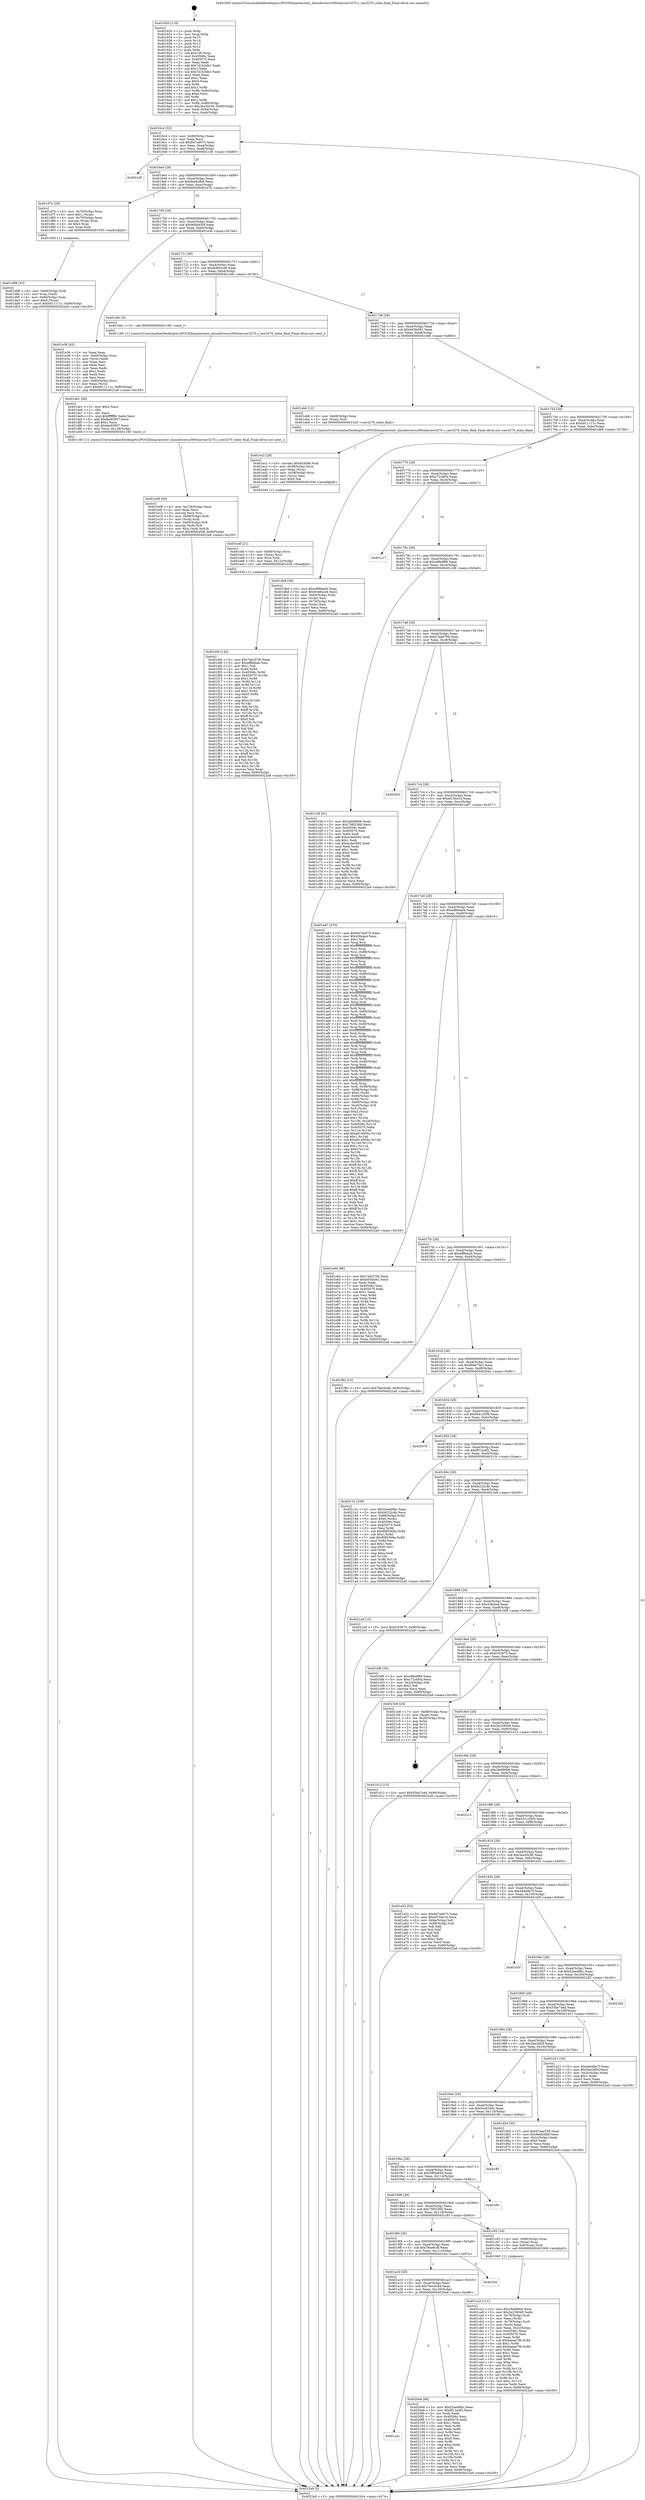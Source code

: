 digraph "0x401650" {
  label = "0x401650 (/mnt/c/Users/mathe/Desktop/tcc/POCII/binaries/extr_linuxdriverss390charraw3270.c_raw3270_state_final_Final-ollvm.out::main(0))"
  labelloc = "t"
  node[shape=record]

  Entry [label="",width=0.3,height=0.3,shape=circle,fillcolor=black,style=filled]
  "0x4016c4" [label="{
     0x4016c4 [32]\l
     | [instrs]\l
     &nbsp;&nbsp;0x4016c4 \<+6\>: mov -0x90(%rbp),%eax\l
     &nbsp;&nbsp;0x4016ca \<+2\>: mov %eax,%ecx\l
     &nbsp;&nbsp;0x4016cc \<+6\>: sub $0x847ed075,%ecx\l
     &nbsp;&nbsp;0x4016d2 \<+6\>: mov %eax,-0xa4(%rbp)\l
     &nbsp;&nbsp;0x4016d8 \<+6\>: mov %ecx,-0xa8(%rbp)\l
     &nbsp;&nbsp;0x4016de \<+6\>: je 00000000004021d0 \<main+0xb80\>\l
  }"]
  "0x4021d0" [label="{
     0x4021d0\l
  }", style=dashed]
  "0x4016e4" [label="{
     0x4016e4 [28]\l
     | [instrs]\l
     &nbsp;&nbsp;0x4016e4 \<+5\>: jmp 00000000004016e9 \<main+0x99\>\l
     &nbsp;&nbsp;0x4016e9 \<+6\>: mov -0xa4(%rbp),%eax\l
     &nbsp;&nbsp;0x4016ef \<+5\>: sub $0x8ebb2fb6,%eax\l
     &nbsp;&nbsp;0x4016f4 \<+6\>: mov %eax,-0xac(%rbp)\l
     &nbsp;&nbsp;0x4016fa \<+6\>: je 0000000000401d7b \<main+0x72b\>\l
  }"]
  Exit [label="",width=0.3,height=0.3,shape=circle,fillcolor=black,style=filled,peripheries=2]
  "0x401d7b" [label="{
     0x401d7b [29]\l
     | [instrs]\l
     &nbsp;&nbsp;0x401d7b \<+4\>: mov -0x70(%rbp),%rax\l
     &nbsp;&nbsp;0x401d7f \<+6\>: movl $0x1,(%rax)\l
     &nbsp;&nbsp;0x401d85 \<+4\>: mov -0x70(%rbp),%rax\l
     &nbsp;&nbsp;0x401d89 \<+3\>: movslq (%rax),%rax\l
     &nbsp;&nbsp;0x401d8c \<+4\>: shl $0x3,%rax\l
     &nbsp;&nbsp;0x401d90 \<+3\>: mov %rax,%rdi\l
     &nbsp;&nbsp;0x401d93 \<+5\>: call 0000000000401050 \<malloc@plt\>\l
     | [calls]\l
     &nbsp;&nbsp;0x401050 \{1\} (unknown)\l
  }"]
  "0x401700" [label="{
     0x401700 [28]\l
     | [instrs]\l
     &nbsp;&nbsp;0x401700 \<+5\>: jmp 0000000000401705 \<main+0xb5\>\l
     &nbsp;&nbsp;0x401705 \<+6\>: mov -0xa4(%rbp),%eax\l
     &nbsp;&nbsp;0x40170b \<+5\>: sub $0x90bb450f,%eax\l
     &nbsp;&nbsp;0x401710 \<+6\>: mov %eax,-0xb0(%rbp)\l
     &nbsp;&nbsp;0x401716 \<+6\>: je 0000000000401e36 \<main+0x7e6\>\l
  }"]
  "0x401a2c" [label="{
     0x401a2c\l
  }", style=dashed]
  "0x401e36" [label="{
     0x401e36 [42]\l
     | [instrs]\l
     &nbsp;&nbsp;0x401e36 \<+2\>: xor %eax,%eax\l
     &nbsp;&nbsp;0x401e38 \<+4\>: mov -0x60(%rbp),%rcx\l
     &nbsp;&nbsp;0x401e3c \<+2\>: mov (%rcx),%edx\l
     &nbsp;&nbsp;0x401e3e \<+2\>: mov %eax,%esi\l
     &nbsp;&nbsp;0x401e40 \<+2\>: sub %edx,%esi\l
     &nbsp;&nbsp;0x401e42 \<+2\>: mov %eax,%edx\l
     &nbsp;&nbsp;0x401e44 \<+3\>: sub $0x1,%edx\l
     &nbsp;&nbsp;0x401e47 \<+2\>: add %edx,%esi\l
     &nbsp;&nbsp;0x401e49 \<+2\>: sub %esi,%eax\l
     &nbsp;&nbsp;0x401e4b \<+4\>: mov -0x60(%rbp),%rcx\l
     &nbsp;&nbsp;0x401e4f \<+2\>: mov %eax,(%rcx)\l
     &nbsp;&nbsp;0x401e51 \<+10\>: movl $0xb911111c,-0x90(%rbp)\l
     &nbsp;&nbsp;0x401e5b \<+5\>: jmp 00000000004022a9 \<main+0xc59\>\l
  }"]
  "0x40171c" [label="{
     0x40171c [28]\l
     | [instrs]\l
     &nbsp;&nbsp;0x40171c \<+5\>: jmp 0000000000401721 \<main+0xd1\>\l
     &nbsp;&nbsp;0x401721 \<+6\>: mov -0xa4(%rbp),%eax\l
     &nbsp;&nbsp;0x401727 \<+5\>: sub $0x9c882ce6,%eax\l
     &nbsp;&nbsp;0x40172c \<+6\>: mov %eax,-0xb4(%rbp)\l
     &nbsp;&nbsp;0x401732 \<+6\>: je 0000000000401ddc \<main+0x78c\>\l
  }"]
  "0x4020e6" [label="{
     0x4020e6 [86]\l
     | [instrs]\l
     &nbsp;&nbsp;0x4020e6 \<+5\>: mov $0x52eed9bc,%eax\l
     &nbsp;&nbsp;0x4020eb \<+5\>: mov $0xf612a4f2,%ecx\l
     &nbsp;&nbsp;0x4020f0 \<+2\>: xor %edx,%edx\l
     &nbsp;&nbsp;0x4020f2 \<+7\>: mov 0x40506c,%esi\l
     &nbsp;&nbsp;0x4020f9 \<+7\>: mov 0x405070,%edi\l
     &nbsp;&nbsp;0x402100 \<+3\>: sub $0x1,%edx\l
     &nbsp;&nbsp;0x402103 \<+3\>: mov %esi,%r8d\l
     &nbsp;&nbsp;0x402106 \<+3\>: add %edx,%r8d\l
     &nbsp;&nbsp;0x402109 \<+4\>: imul %r8d,%esi\l
     &nbsp;&nbsp;0x40210d \<+3\>: and $0x1,%esi\l
     &nbsp;&nbsp;0x402110 \<+3\>: cmp $0x0,%esi\l
     &nbsp;&nbsp;0x402113 \<+4\>: sete %r9b\l
     &nbsp;&nbsp;0x402117 \<+3\>: cmp $0xa,%edi\l
     &nbsp;&nbsp;0x40211a \<+4\>: setl %r10b\l
     &nbsp;&nbsp;0x40211e \<+3\>: mov %r9b,%r11b\l
     &nbsp;&nbsp;0x402121 \<+3\>: and %r10b,%r11b\l
     &nbsp;&nbsp;0x402124 \<+3\>: xor %r10b,%r9b\l
     &nbsp;&nbsp;0x402127 \<+3\>: or %r9b,%r11b\l
     &nbsp;&nbsp;0x40212a \<+4\>: test $0x1,%r11b\l
     &nbsp;&nbsp;0x40212e \<+3\>: cmovne %ecx,%eax\l
     &nbsp;&nbsp;0x402131 \<+6\>: mov %eax,-0x90(%rbp)\l
     &nbsp;&nbsp;0x402137 \<+5\>: jmp 00000000004022a9 \<main+0xc59\>\l
  }"]
  "0x401ddc" [label="{
     0x401ddc [5]\l
     | [instrs]\l
     &nbsp;&nbsp;0x401ddc \<+5\>: call 0000000000401160 \<next_i\>\l
     | [calls]\l
     &nbsp;&nbsp;0x401160 \{1\} (/mnt/c/Users/mathe/Desktop/tcc/POCII/binaries/extr_linuxdriverss390charraw3270.c_raw3270_state_final_Final-ollvm.out::next_i)\l
  }"]
  "0x401738" [label="{
     0x401738 [28]\l
     | [instrs]\l
     &nbsp;&nbsp;0x401738 \<+5\>: jmp 000000000040173d \<main+0xed\>\l
     &nbsp;&nbsp;0x40173d \<+6\>: mov -0xa4(%rbp),%eax\l
     &nbsp;&nbsp;0x401743 \<+5\>: sub $0xb036cf41,%eax\l
     &nbsp;&nbsp;0x401748 \<+6\>: mov %eax,-0xb8(%rbp)\l
     &nbsp;&nbsp;0x40174e \<+6\>: je 0000000000401eb6 \<main+0x866\>\l
  }"]
  "0x401a10" [label="{
     0x401a10 [28]\l
     | [instrs]\l
     &nbsp;&nbsp;0x401a10 \<+5\>: jmp 0000000000401a15 \<main+0x3c5\>\l
     &nbsp;&nbsp;0x401a15 \<+6\>: mov -0xa4(%rbp),%eax\l
     &nbsp;&nbsp;0x401a1b \<+5\>: sub $0x7bec0c84,%eax\l
     &nbsp;&nbsp;0x401a20 \<+6\>: mov %eax,-0x120(%rbp)\l
     &nbsp;&nbsp;0x401a26 \<+6\>: je 00000000004020e6 \<main+0xa96\>\l
  }"]
  "0x401eb6" [label="{
     0x401eb6 [12]\l
     | [instrs]\l
     &nbsp;&nbsp;0x401eb6 \<+4\>: mov -0x68(%rbp),%rax\l
     &nbsp;&nbsp;0x401eba \<+3\>: mov (%rax),%rdi\l
     &nbsp;&nbsp;0x401ebd \<+5\>: call 0000000000401420 \<raw3270_state_final\>\l
     | [calls]\l
     &nbsp;&nbsp;0x401420 \{1\} (/mnt/c/Users/mathe/Desktop/tcc/POCII/binaries/extr_linuxdriverss390charraw3270.c_raw3270_state_final_Final-ollvm.out::raw3270_state_final)\l
  }"]
  "0x401754" [label="{
     0x401754 [28]\l
     | [instrs]\l
     &nbsp;&nbsp;0x401754 \<+5\>: jmp 0000000000401759 \<main+0x109\>\l
     &nbsp;&nbsp;0x401759 \<+6\>: mov -0xa4(%rbp),%eax\l
     &nbsp;&nbsp;0x40175f \<+5\>: sub $0xb911111c,%eax\l
     &nbsp;&nbsp;0x401764 \<+6\>: mov %eax,-0xbc(%rbp)\l
     &nbsp;&nbsp;0x40176a \<+6\>: je 0000000000401db8 \<main+0x768\>\l
  }"]
  "0x401fce" [label="{
     0x401fce\l
  }", style=dashed]
  "0x401db8" [label="{
     0x401db8 [36]\l
     | [instrs]\l
     &nbsp;&nbsp;0x401db8 \<+5\>: mov $0xef98dad4,%eax\l
     &nbsp;&nbsp;0x401dbd \<+5\>: mov $0x9c882ce6,%ecx\l
     &nbsp;&nbsp;0x401dc2 \<+4\>: mov -0x60(%rbp),%rdx\l
     &nbsp;&nbsp;0x401dc6 \<+2\>: mov (%rdx),%esi\l
     &nbsp;&nbsp;0x401dc8 \<+4\>: mov -0x70(%rbp),%rdx\l
     &nbsp;&nbsp;0x401dcc \<+2\>: cmp (%rdx),%esi\l
     &nbsp;&nbsp;0x401dce \<+3\>: cmovl %ecx,%eax\l
     &nbsp;&nbsp;0x401dd1 \<+6\>: mov %eax,-0x90(%rbp)\l
     &nbsp;&nbsp;0x401dd7 \<+5\>: jmp 00000000004022a9 \<main+0xc59\>\l
  }"]
  "0x401770" [label="{
     0x401770 [28]\l
     | [instrs]\l
     &nbsp;&nbsp;0x401770 \<+5\>: jmp 0000000000401775 \<main+0x125\>\l
     &nbsp;&nbsp;0x401775 \<+6\>: mov -0xa4(%rbp),%eax\l
     &nbsp;&nbsp;0x40177b \<+5\>: sub $0xc72cbf5a,%eax\l
     &nbsp;&nbsp;0x401780 \<+6\>: mov %eax,-0xc0(%rbp)\l
     &nbsp;&nbsp;0x401786 \<+6\>: je 0000000000401c17 \<main+0x5c7\>\l
  }"]
  "0x401ef4" [label="{
     0x401ef4 [142]\l
     | [instrs]\l
     &nbsp;&nbsp;0x401ef4 \<+5\>: mov $0x7d4c57f0,%eax\l
     &nbsp;&nbsp;0x401ef9 \<+5\>: mov $0xeff8ebab,%esi\l
     &nbsp;&nbsp;0x401efe \<+2\>: mov $0x1,%dl\l
     &nbsp;&nbsp;0x401f00 \<+3\>: xor %r8d,%r8d\l
     &nbsp;&nbsp;0x401f03 \<+8\>: mov 0x40506c,%r9d\l
     &nbsp;&nbsp;0x401f0b \<+8\>: mov 0x405070,%r10d\l
     &nbsp;&nbsp;0x401f13 \<+4\>: sub $0x1,%r8d\l
     &nbsp;&nbsp;0x401f17 \<+3\>: mov %r9d,%r11d\l
     &nbsp;&nbsp;0x401f1a \<+3\>: add %r8d,%r11d\l
     &nbsp;&nbsp;0x401f1d \<+4\>: imul %r11d,%r9d\l
     &nbsp;&nbsp;0x401f21 \<+4\>: and $0x1,%r9d\l
     &nbsp;&nbsp;0x401f25 \<+4\>: cmp $0x0,%r9d\l
     &nbsp;&nbsp;0x401f29 \<+3\>: sete %bl\l
     &nbsp;&nbsp;0x401f2c \<+4\>: cmp $0xa,%r10d\l
     &nbsp;&nbsp;0x401f30 \<+4\>: setl %r14b\l
     &nbsp;&nbsp;0x401f34 \<+3\>: mov %bl,%r15b\l
     &nbsp;&nbsp;0x401f37 \<+4\>: xor $0xff,%r15b\l
     &nbsp;&nbsp;0x401f3b \<+3\>: mov %r14b,%r12b\l
     &nbsp;&nbsp;0x401f3e \<+4\>: xor $0xff,%r12b\l
     &nbsp;&nbsp;0x401f42 \<+3\>: xor $0x0,%dl\l
     &nbsp;&nbsp;0x401f45 \<+3\>: mov %r15b,%r13b\l
     &nbsp;&nbsp;0x401f48 \<+4\>: and $0x0,%r13b\l
     &nbsp;&nbsp;0x401f4c \<+2\>: and %dl,%bl\l
     &nbsp;&nbsp;0x401f4e \<+3\>: mov %r12b,%cl\l
     &nbsp;&nbsp;0x401f51 \<+3\>: and $0x0,%cl\l
     &nbsp;&nbsp;0x401f54 \<+3\>: and %dl,%r14b\l
     &nbsp;&nbsp;0x401f57 \<+3\>: or %bl,%r13b\l
     &nbsp;&nbsp;0x401f5a \<+3\>: or %r14b,%cl\l
     &nbsp;&nbsp;0x401f5d \<+3\>: xor %cl,%r13b\l
     &nbsp;&nbsp;0x401f60 \<+3\>: or %r12b,%r15b\l
     &nbsp;&nbsp;0x401f63 \<+4\>: xor $0xff,%r15b\l
     &nbsp;&nbsp;0x401f67 \<+3\>: or $0x0,%dl\l
     &nbsp;&nbsp;0x401f6a \<+3\>: and %dl,%r15b\l
     &nbsp;&nbsp;0x401f6d \<+3\>: or %r15b,%r13b\l
     &nbsp;&nbsp;0x401f70 \<+4\>: test $0x1,%r13b\l
     &nbsp;&nbsp;0x401f74 \<+3\>: cmovne %esi,%eax\l
     &nbsp;&nbsp;0x401f77 \<+6\>: mov %eax,-0x90(%rbp)\l
     &nbsp;&nbsp;0x401f7d \<+5\>: jmp 00000000004022a9 \<main+0xc59\>\l
  }"]
  "0x401c17" [label="{
     0x401c17\l
  }", style=dashed]
  "0x40178c" [label="{
     0x40178c [28]\l
     | [instrs]\l
     &nbsp;&nbsp;0x40178c \<+5\>: jmp 0000000000401791 \<main+0x141\>\l
     &nbsp;&nbsp;0x401791 \<+6\>: mov -0xa4(%rbp),%eax\l
     &nbsp;&nbsp;0x401797 \<+5\>: sub $0xc8fedf89,%eax\l
     &nbsp;&nbsp;0x40179c \<+6\>: mov %eax,-0xc4(%rbp)\l
     &nbsp;&nbsp;0x4017a2 \<+6\>: je 0000000000401c38 \<main+0x5e8\>\l
  }"]
  "0x401edf" [label="{
     0x401edf [21]\l
     | [instrs]\l
     &nbsp;&nbsp;0x401edf \<+4\>: mov -0x68(%rbp),%rcx\l
     &nbsp;&nbsp;0x401ee3 \<+3\>: mov (%rcx),%rcx\l
     &nbsp;&nbsp;0x401ee6 \<+3\>: mov %rcx,%rdi\l
     &nbsp;&nbsp;0x401ee9 \<+6\>: mov %eax,-0x12c(%rbp)\l
     &nbsp;&nbsp;0x401eef \<+5\>: call 0000000000401030 \<free@plt\>\l
     | [calls]\l
     &nbsp;&nbsp;0x401030 \{1\} (unknown)\l
  }"]
  "0x401c38" [label="{
     0x401c38 [91]\l
     | [instrs]\l
     &nbsp;&nbsp;0x401c38 \<+5\>: mov $0x2fed96b6,%eax\l
     &nbsp;&nbsp;0x401c3d \<+5\>: mov $0x75f02360,%ecx\l
     &nbsp;&nbsp;0x401c42 \<+7\>: mov 0x40506c,%edx\l
     &nbsp;&nbsp;0x401c49 \<+7\>: mov 0x405070,%esi\l
     &nbsp;&nbsp;0x401c50 \<+2\>: mov %edx,%edi\l
     &nbsp;&nbsp;0x401c52 \<+6\>: add $0xec4e0492,%edi\l
     &nbsp;&nbsp;0x401c58 \<+3\>: sub $0x1,%edi\l
     &nbsp;&nbsp;0x401c5b \<+6\>: sub $0xec4e0492,%edi\l
     &nbsp;&nbsp;0x401c61 \<+3\>: imul %edi,%edx\l
     &nbsp;&nbsp;0x401c64 \<+3\>: and $0x1,%edx\l
     &nbsp;&nbsp;0x401c67 \<+3\>: cmp $0x0,%edx\l
     &nbsp;&nbsp;0x401c6a \<+4\>: sete %r8b\l
     &nbsp;&nbsp;0x401c6e \<+3\>: cmp $0xa,%esi\l
     &nbsp;&nbsp;0x401c71 \<+4\>: setl %r9b\l
     &nbsp;&nbsp;0x401c75 \<+3\>: mov %r8b,%r10b\l
     &nbsp;&nbsp;0x401c78 \<+3\>: and %r9b,%r10b\l
     &nbsp;&nbsp;0x401c7b \<+3\>: xor %r9b,%r8b\l
     &nbsp;&nbsp;0x401c7e \<+3\>: or %r8b,%r10b\l
     &nbsp;&nbsp;0x401c81 \<+4\>: test $0x1,%r10b\l
     &nbsp;&nbsp;0x401c85 \<+3\>: cmovne %ecx,%eax\l
     &nbsp;&nbsp;0x401c88 \<+6\>: mov %eax,-0x90(%rbp)\l
     &nbsp;&nbsp;0x401c8e \<+5\>: jmp 00000000004022a9 \<main+0xc59\>\l
  }"]
  "0x4017a8" [label="{
     0x4017a8 [28]\l
     | [instrs]\l
     &nbsp;&nbsp;0x4017a8 \<+5\>: jmp 00000000004017ad \<main+0x15d\>\l
     &nbsp;&nbsp;0x4017ad \<+6\>: mov -0xa4(%rbp),%eax\l
     &nbsp;&nbsp;0x4017b3 \<+5\>: sub $0xd7aad794,%eax\l
     &nbsp;&nbsp;0x4017b8 \<+6\>: mov %eax,-0xc8(%rbp)\l
     &nbsp;&nbsp;0x4017be \<+6\>: je 00000000004020c3 \<main+0xa73\>\l
  }"]
  "0x401ec2" [label="{
     0x401ec2 [29]\l
     | [instrs]\l
     &nbsp;&nbsp;0x401ec2 \<+10\>: movabs $0x4030d6,%rdi\l
     &nbsp;&nbsp;0x401ecc \<+4\>: mov -0x58(%rbp),%rcx\l
     &nbsp;&nbsp;0x401ed0 \<+2\>: mov %eax,(%rcx)\l
     &nbsp;&nbsp;0x401ed2 \<+4\>: mov -0x58(%rbp),%rcx\l
     &nbsp;&nbsp;0x401ed6 \<+2\>: mov (%rcx),%esi\l
     &nbsp;&nbsp;0x401ed8 \<+2\>: mov $0x0,%al\l
     &nbsp;&nbsp;0x401eda \<+5\>: call 0000000000401040 \<printf@plt\>\l
     | [calls]\l
     &nbsp;&nbsp;0x401040 \{1\} (unknown)\l
  }"]
  "0x4020c3" [label="{
     0x4020c3\l
  }", style=dashed]
  "0x4017c4" [label="{
     0x4017c4 [28]\l
     | [instrs]\l
     &nbsp;&nbsp;0x4017c4 \<+5\>: jmp 00000000004017c9 \<main+0x179\>\l
     &nbsp;&nbsp;0x4017c9 \<+6\>: mov -0xa4(%rbp),%eax\l
     &nbsp;&nbsp;0x4017cf \<+5\>: sub $0xef15be1d,%eax\l
     &nbsp;&nbsp;0x4017d4 \<+6\>: mov %eax,-0xcc(%rbp)\l
     &nbsp;&nbsp;0x4017da \<+6\>: je 0000000000401a87 \<main+0x437\>\l
  }"]
  "0x401e09" [label="{
     0x401e09 [45]\l
     | [instrs]\l
     &nbsp;&nbsp;0x401e09 \<+6\>: mov -0x128(%rbp),%ecx\l
     &nbsp;&nbsp;0x401e0f \<+3\>: imul %eax,%ecx\l
     &nbsp;&nbsp;0x401e12 \<+3\>: movslq %ecx,%rsi\l
     &nbsp;&nbsp;0x401e15 \<+4\>: mov -0x68(%rbp),%rdi\l
     &nbsp;&nbsp;0x401e19 \<+3\>: mov (%rdi),%rdi\l
     &nbsp;&nbsp;0x401e1c \<+4\>: mov -0x60(%rbp),%r8\l
     &nbsp;&nbsp;0x401e20 \<+3\>: movslq (%r8),%r8\l
     &nbsp;&nbsp;0x401e23 \<+4\>: mov %rsi,(%rdi,%r8,8)\l
     &nbsp;&nbsp;0x401e27 \<+10\>: movl $0x90bb450f,-0x90(%rbp)\l
     &nbsp;&nbsp;0x401e31 \<+5\>: jmp 00000000004022a9 \<main+0xc59\>\l
  }"]
  "0x401a87" [label="{
     0x401a87 [370]\l
     | [instrs]\l
     &nbsp;&nbsp;0x401a87 \<+5\>: mov $0x847ed075,%eax\l
     &nbsp;&nbsp;0x401a8c \<+5\>: mov $0x43fa4a4,%ecx\l
     &nbsp;&nbsp;0x401a91 \<+2\>: mov $0x1,%dl\l
     &nbsp;&nbsp;0x401a93 \<+3\>: mov %rsp,%rsi\l
     &nbsp;&nbsp;0x401a96 \<+4\>: add $0xfffffffffffffff0,%rsi\l
     &nbsp;&nbsp;0x401a9a \<+3\>: mov %rsi,%rsp\l
     &nbsp;&nbsp;0x401a9d \<+7\>: mov %rsi,-0x88(%rbp)\l
     &nbsp;&nbsp;0x401aa4 \<+3\>: mov %rsp,%rsi\l
     &nbsp;&nbsp;0x401aa7 \<+4\>: add $0xfffffffffffffff0,%rsi\l
     &nbsp;&nbsp;0x401aab \<+3\>: mov %rsi,%rsp\l
     &nbsp;&nbsp;0x401aae \<+3\>: mov %rsp,%rdi\l
     &nbsp;&nbsp;0x401ab1 \<+4\>: add $0xfffffffffffffff0,%rdi\l
     &nbsp;&nbsp;0x401ab5 \<+3\>: mov %rdi,%rsp\l
     &nbsp;&nbsp;0x401ab8 \<+4\>: mov %rdi,-0x80(%rbp)\l
     &nbsp;&nbsp;0x401abc \<+3\>: mov %rsp,%rdi\l
     &nbsp;&nbsp;0x401abf \<+4\>: add $0xfffffffffffffff0,%rdi\l
     &nbsp;&nbsp;0x401ac3 \<+3\>: mov %rdi,%rsp\l
     &nbsp;&nbsp;0x401ac6 \<+4\>: mov %rdi,-0x78(%rbp)\l
     &nbsp;&nbsp;0x401aca \<+3\>: mov %rsp,%rdi\l
     &nbsp;&nbsp;0x401acd \<+4\>: add $0xfffffffffffffff0,%rdi\l
     &nbsp;&nbsp;0x401ad1 \<+3\>: mov %rdi,%rsp\l
     &nbsp;&nbsp;0x401ad4 \<+4\>: mov %rdi,-0x70(%rbp)\l
     &nbsp;&nbsp;0x401ad8 \<+3\>: mov %rsp,%rdi\l
     &nbsp;&nbsp;0x401adb \<+4\>: add $0xfffffffffffffff0,%rdi\l
     &nbsp;&nbsp;0x401adf \<+3\>: mov %rdi,%rsp\l
     &nbsp;&nbsp;0x401ae2 \<+4\>: mov %rdi,-0x68(%rbp)\l
     &nbsp;&nbsp;0x401ae6 \<+3\>: mov %rsp,%rdi\l
     &nbsp;&nbsp;0x401ae9 \<+4\>: add $0xfffffffffffffff0,%rdi\l
     &nbsp;&nbsp;0x401aed \<+3\>: mov %rdi,%rsp\l
     &nbsp;&nbsp;0x401af0 \<+4\>: mov %rdi,-0x60(%rbp)\l
     &nbsp;&nbsp;0x401af4 \<+3\>: mov %rsp,%rdi\l
     &nbsp;&nbsp;0x401af7 \<+4\>: add $0xfffffffffffffff0,%rdi\l
     &nbsp;&nbsp;0x401afb \<+3\>: mov %rdi,%rsp\l
     &nbsp;&nbsp;0x401afe \<+4\>: mov %rdi,-0x58(%rbp)\l
     &nbsp;&nbsp;0x401b02 \<+3\>: mov %rsp,%rdi\l
     &nbsp;&nbsp;0x401b05 \<+4\>: add $0xfffffffffffffff0,%rdi\l
     &nbsp;&nbsp;0x401b09 \<+3\>: mov %rdi,%rsp\l
     &nbsp;&nbsp;0x401b0c \<+4\>: mov %rdi,-0x50(%rbp)\l
     &nbsp;&nbsp;0x401b10 \<+3\>: mov %rsp,%rdi\l
     &nbsp;&nbsp;0x401b13 \<+4\>: add $0xfffffffffffffff0,%rdi\l
     &nbsp;&nbsp;0x401b17 \<+3\>: mov %rdi,%rsp\l
     &nbsp;&nbsp;0x401b1a \<+4\>: mov %rdi,-0x48(%rbp)\l
     &nbsp;&nbsp;0x401b1e \<+3\>: mov %rsp,%rdi\l
     &nbsp;&nbsp;0x401b21 \<+4\>: add $0xfffffffffffffff0,%rdi\l
     &nbsp;&nbsp;0x401b25 \<+3\>: mov %rdi,%rsp\l
     &nbsp;&nbsp;0x401b28 \<+4\>: mov %rdi,-0x40(%rbp)\l
     &nbsp;&nbsp;0x401b2c \<+3\>: mov %rsp,%rdi\l
     &nbsp;&nbsp;0x401b2f \<+4\>: add $0xfffffffffffffff0,%rdi\l
     &nbsp;&nbsp;0x401b33 \<+3\>: mov %rdi,%rsp\l
     &nbsp;&nbsp;0x401b36 \<+4\>: mov %rdi,-0x38(%rbp)\l
     &nbsp;&nbsp;0x401b3a \<+7\>: mov -0x88(%rbp),%rdi\l
     &nbsp;&nbsp;0x401b41 \<+6\>: movl $0x0,(%rdi)\l
     &nbsp;&nbsp;0x401b47 \<+7\>: mov -0x94(%rbp),%r8d\l
     &nbsp;&nbsp;0x401b4e \<+3\>: mov %r8d,(%rsi)\l
     &nbsp;&nbsp;0x401b51 \<+4\>: mov -0x80(%rbp),%rdi\l
     &nbsp;&nbsp;0x401b55 \<+7\>: mov -0xa0(%rbp),%r9\l
     &nbsp;&nbsp;0x401b5c \<+3\>: mov %r9,(%rdi)\l
     &nbsp;&nbsp;0x401b5f \<+3\>: cmpl $0x2,(%rsi)\l
     &nbsp;&nbsp;0x401b62 \<+4\>: setne %r10b\l
     &nbsp;&nbsp;0x401b66 \<+4\>: and $0x1,%r10b\l
     &nbsp;&nbsp;0x401b6a \<+4\>: mov %r10b,-0x2d(%rbp)\l
     &nbsp;&nbsp;0x401b6e \<+8\>: mov 0x40506c,%r11d\l
     &nbsp;&nbsp;0x401b76 \<+7\>: mov 0x405070,%ebx\l
     &nbsp;&nbsp;0x401b7d \<+3\>: mov %r11d,%r14d\l
     &nbsp;&nbsp;0x401b80 \<+7\>: add $0xa914956a,%r14d\l
     &nbsp;&nbsp;0x401b87 \<+4\>: sub $0x1,%r14d\l
     &nbsp;&nbsp;0x401b8b \<+7\>: sub $0xa914956a,%r14d\l
     &nbsp;&nbsp;0x401b92 \<+4\>: imul %r14d,%r11d\l
     &nbsp;&nbsp;0x401b96 \<+4\>: and $0x1,%r11d\l
     &nbsp;&nbsp;0x401b9a \<+4\>: cmp $0x0,%r11d\l
     &nbsp;&nbsp;0x401b9e \<+4\>: sete %r10b\l
     &nbsp;&nbsp;0x401ba2 \<+3\>: cmp $0xa,%ebx\l
     &nbsp;&nbsp;0x401ba5 \<+4\>: setl %r15b\l
     &nbsp;&nbsp;0x401ba9 \<+3\>: mov %r10b,%r12b\l
     &nbsp;&nbsp;0x401bac \<+4\>: xor $0xff,%r12b\l
     &nbsp;&nbsp;0x401bb0 \<+3\>: mov %r15b,%r13b\l
     &nbsp;&nbsp;0x401bb3 \<+4\>: xor $0xff,%r13b\l
     &nbsp;&nbsp;0x401bb7 \<+3\>: xor $0x1,%dl\l
     &nbsp;&nbsp;0x401bba \<+3\>: mov %r12b,%sil\l
     &nbsp;&nbsp;0x401bbd \<+4\>: and $0xff,%sil\l
     &nbsp;&nbsp;0x401bc1 \<+3\>: and %dl,%r10b\l
     &nbsp;&nbsp;0x401bc4 \<+3\>: mov %r13b,%dil\l
     &nbsp;&nbsp;0x401bc7 \<+4\>: and $0xff,%dil\l
     &nbsp;&nbsp;0x401bcb \<+3\>: and %dl,%r15b\l
     &nbsp;&nbsp;0x401bce \<+3\>: or %r10b,%sil\l
     &nbsp;&nbsp;0x401bd1 \<+3\>: or %r15b,%dil\l
     &nbsp;&nbsp;0x401bd4 \<+3\>: xor %dil,%sil\l
     &nbsp;&nbsp;0x401bd7 \<+3\>: or %r13b,%r12b\l
     &nbsp;&nbsp;0x401bda \<+4\>: xor $0xff,%r12b\l
     &nbsp;&nbsp;0x401bde \<+3\>: or $0x1,%dl\l
     &nbsp;&nbsp;0x401be1 \<+3\>: and %dl,%r12b\l
     &nbsp;&nbsp;0x401be4 \<+3\>: or %r12b,%sil\l
     &nbsp;&nbsp;0x401be7 \<+4\>: test $0x1,%sil\l
     &nbsp;&nbsp;0x401beb \<+3\>: cmovne %ecx,%eax\l
     &nbsp;&nbsp;0x401bee \<+6\>: mov %eax,-0x90(%rbp)\l
     &nbsp;&nbsp;0x401bf4 \<+5\>: jmp 00000000004022a9 \<main+0xc59\>\l
  }"]
  "0x4017e0" [label="{
     0x4017e0 [28]\l
     | [instrs]\l
     &nbsp;&nbsp;0x4017e0 \<+5\>: jmp 00000000004017e5 \<main+0x195\>\l
     &nbsp;&nbsp;0x4017e5 \<+6\>: mov -0xa4(%rbp),%eax\l
     &nbsp;&nbsp;0x4017eb \<+5\>: sub $0xef98dad4,%eax\l
     &nbsp;&nbsp;0x4017f0 \<+6\>: mov %eax,-0xd0(%rbp)\l
     &nbsp;&nbsp;0x4017f6 \<+6\>: je 0000000000401e60 \<main+0x810\>\l
  }"]
  "0x401de1" [label="{
     0x401de1 [40]\l
     | [instrs]\l
     &nbsp;&nbsp;0x401de1 \<+5\>: mov $0x2,%ecx\l
     &nbsp;&nbsp;0x401de6 \<+1\>: cltd\l
     &nbsp;&nbsp;0x401de7 \<+2\>: idiv %ecx\l
     &nbsp;&nbsp;0x401de9 \<+6\>: imul $0xfffffffe,%edx,%ecx\l
     &nbsp;&nbsp;0x401def \<+6\>: add $0xfae93957,%ecx\l
     &nbsp;&nbsp;0x401df5 \<+3\>: add $0x1,%ecx\l
     &nbsp;&nbsp;0x401df8 \<+6\>: sub $0xfae93957,%ecx\l
     &nbsp;&nbsp;0x401dfe \<+6\>: mov %ecx,-0x128(%rbp)\l
     &nbsp;&nbsp;0x401e04 \<+5\>: call 0000000000401160 \<next_i\>\l
     | [calls]\l
     &nbsp;&nbsp;0x401160 \{1\} (/mnt/c/Users/mathe/Desktop/tcc/POCII/binaries/extr_linuxdriverss390charraw3270.c_raw3270_state_final_Final-ollvm.out::next_i)\l
  }"]
  "0x401e60" [label="{
     0x401e60 [86]\l
     | [instrs]\l
     &nbsp;&nbsp;0x401e60 \<+5\>: mov $0x7d4c57f0,%eax\l
     &nbsp;&nbsp;0x401e65 \<+5\>: mov $0xb036cf41,%ecx\l
     &nbsp;&nbsp;0x401e6a \<+2\>: xor %edx,%edx\l
     &nbsp;&nbsp;0x401e6c \<+7\>: mov 0x40506c,%esi\l
     &nbsp;&nbsp;0x401e73 \<+7\>: mov 0x405070,%edi\l
     &nbsp;&nbsp;0x401e7a \<+3\>: sub $0x1,%edx\l
     &nbsp;&nbsp;0x401e7d \<+3\>: mov %esi,%r8d\l
     &nbsp;&nbsp;0x401e80 \<+3\>: add %edx,%r8d\l
     &nbsp;&nbsp;0x401e83 \<+4\>: imul %r8d,%esi\l
     &nbsp;&nbsp;0x401e87 \<+3\>: and $0x1,%esi\l
     &nbsp;&nbsp;0x401e8a \<+3\>: cmp $0x0,%esi\l
     &nbsp;&nbsp;0x401e8d \<+4\>: sete %r9b\l
     &nbsp;&nbsp;0x401e91 \<+3\>: cmp $0xa,%edi\l
     &nbsp;&nbsp;0x401e94 \<+4\>: setl %r10b\l
     &nbsp;&nbsp;0x401e98 \<+3\>: mov %r9b,%r11b\l
     &nbsp;&nbsp;0x401e9b \<+3\>: and %r10b,%r11b\l
     &nbsp;&nbsp;0x401e9e \<+3\>: xor %r10b,%r9b\l
     &nbsp;&nbsp;0x401ea1 \<+3\>: or %r9b,%r11b\l
     &nbsp;&nbsp;0x401ea4 \<+4\>: test $0x1,%r11b\l
     &nbsp;&nbsp;0x401ea8 \<+3\>: cmovne %ecx,%eax\l
     &nbsp;&nbsp;0x401eab \<+6\>: mov %eax,-0x90(%rbp)\l
     &nbsp;&nbsp;0x401eb1 \<+5\>: jmp 00000000004022a9 \<main+0xc59\>\l
  }"]
  "0x4017fc" [label="{
     0x4017fc [28]\l
     | [instrs]\l
     &nbsp;&nbsp;0x4017fc \<+5\>: jmp 0000000000401801 \<main+0x1b1\>\l
     &nbsp;&nbsp;0x401801 \<+6\>: mov -0xa4(%rbp),%eax\l
     &nbsp;&nbsp;0x401807 \<+5\>: sub $0xeff8ebab,%eax\l
     &nbsp;&nbsp;0x40180c \<+6\>: mov %eax,-0xd4(%rbp)\l
     &nbsp;&nbsp;0x401812 \<+6\>: je 0000000000401f82 \<main+0x932\>\l
  }"]
  "0x401d98" [label="{
     0x401d98 [32]\l
     | [instrs]\l
     &nbsp;&nbsp;0x401d98 \<+4\>: mov -0x68(%rbp),%rdi\l
     &nbsp;&nbsp;0x401d9c \<+3\>: mov %rax,(%rdi)\l
     &nbsp;&nbsp;0x401d9f \<+4\>: mov -0x60(%rbp),%rax\l
     &nbsp;&nbsp;0x401da3 \<+6\>: movl $0x0,(%rax)\l
     &nbsp;&nbsp;0x401da9 \<+10\>: movl $0xb911111c,-0x90(%rbp)\l
     &nbsp;&nbsp;0x401db3 \<+5\>: jmp 00000000004022a9 \<main+0xc59\>\l
  }"]
  "0x401f82" [label="{
     0x401f82 [15]\l
     | [instrs]\l
     &nbsp;&nbsp;0x401f82 \<+10\>: movl $0x7bec0c84,-0x90(%rbp)\l
     &nbsp;&nbsp;0x401f8c \<+5\>: jmp 00000000004022a9 \<main+0xc59\>\l
  }"]
  "0x401818" [label="{
     0x401818 [28]\l
     | [instrs]\l
     &nbsp;&nbsp;0x401818 \<+5\>: jmp 000000000040181d \<main+0x1cd\>\l
     &nbsp;&nbsp;0x40181d \<+6\>: mov -0xa4(%rbp),%eax\l
     &nbsp;&nbsp;0x401823 \<+5\>: sub $0xf0de75e3,%eax\l
     &nbsp;&nbsp;0x401828 \<+6\>: mov %eax,-0xd8(%rbp)\l
     &nbsp;&nbsp;0x40182e \<+6\>: je 000000000040204c \<main+0x9fc\>\l
  }"]
  "0x401ca3" [label="{
     0x401ca3 [111]\l
     | [instrs]\l
     &nbsp;&nbsp;0x401ca3 \<+5\>: mov $0x2fed96b6,%ecx\l
     &nbsp;&nbsp;0x401ca8 \<+5\>: mov $0x2e239049,%edx\l
     &nbsp;&nbsp;0x401cad \<+4\>: mov -0x78(%rbp),%rdi\l
     &nbsp;&nbsp;0x401cb1 \<+2\>: mov %eax,(%rdi)\l
     &nbsp;&nbsp;0x401cb3 \<+4\>: mov -0x78(%rbp),%rdi\l
     &nbsp;&nbsp;0x401cb7 \<+2\>: mov (%rdi),%eax\l
     &nbsp;&nbsp;0x401cb9 \<+3\>: mov %eax,-0x2c(%rbp)\l
     &nbsp;&nbsp;0x401cbc \<+7\>: mov 0x40506c,%eax\l
     &nbsp;&nbsp;0x401cc3 \<+7\>: mov 0x405070,%esi\l
     &nbsp;&nbsp;0x401cca \<+3\>: mov %eax,%r8d\l
     &nbsp;&nbsp;0x401ccd \<+7\>: sub $0xbaeae7f8,%r8d\l
     &nbsp;&nbsp;0x401cd4 \<+4\>: sub $0x1,%r8d\l
     &nbsp;&nbsp;0x401cd8 \<+7\>: add $0xbaeae7f8,%r8d\l
     &nbsp;&nbsp;0x401cdf \<+4\>: imul %r8d,%eax\l
     &nbsp;&nbsp;0x401ce3 \<+3\>: and $0x1,%eax\l
     &nbsp;&nbsp;0x401ce6 \<+3\>: cmp $0x0,%eax\l
     &nbsp;&nbsp;0x401ce9 \<+4\>: sete %r9b\l
     &nbsp;&nbsp;0x401ced \<+3\>: cmp $0xa,%esi\l
     &nbsp;&nbsp;0x401cf0 \<+4\>: setl %r10b\l
     &nbsp;&nbsp;0x401cf4 \<+3\>: mov %r9b,%r11b\l
     &nbsp;&nbsp;0x401cf7 \<+3\>: and %r10b,%r11b\l
     &nbsp;&nbsp;0x401cfa \<+3\>: xor %r10b,%r9b\l
     &nbsp;&nbsp;0x401cfd \<+3\>: or %r9b,%r11b\l
     &nbsp;&nbsp;0x401d00 \<+4\>: test $0x1,%r11b\l
     &nbsp;&nbsp;0x401d04 \<+3\>: cmovne %edx,%ecx\l
     &nbsp;&nbsp;0x401d07 \<+6\>: mov %ecx,-0x90(%rbp)\l
     &nbsp;&nbsp;0x401d0d \<+5\>: jmp 00000000004022a9 \<main+0xc59\>\l
  }"]
  "0x40204c" [label="{
     0x40204c\l
  }", style=dashed]
  "0x401834" [label="{
     0x401834 [28]\l
     | [instrs]\l
     &nbsp;&nbsp;0x401834 \<+5\>: jmp 0000000000401839 \<main+0x1e9\>\l
     &nbsp;&nbsp;0x401839 \<+6\>: mov -0xa4(%rbp),%eax\l
     &nbsp;&nbsp;0x40183f \<+5\>: sub $0xf4412006,%eax\l
     &nbsp;&nbsp;0x401844 \<+6\>: mov %eax,-0xdc(%rbp)\l
     &nbsp;&nbsp;0x40184a \<+6\>: je 0000000000402076 \<main+0xa26\>\l
  }"]
  "0x4019f4" [label="{
     0x4019f4 [28]\l
     | [instrs]\l
     &nbsp;&nbsp;0x4019f4 \<+5\>: jmp 00000000004019f9 \<main+0x3a9\>\l
     &nbsp;&nbsp;0x4019f9 \<+6\>: mov -0xa4(%rbp),%eax\l
     &nbsp;&nbsp;0x4019ff \<+5\>: sub $0x78ee6cdf,%eax\l
     &nbsp;&nbsp;0x401a04 \<+6\>: mov %eax,-0x11c(%rbp)\l
     &nbsp;&nbsp;0x401a0a \<+6\>: je 0000000000401fce \<main+0x97e\>\l
  }"]
  "0x402076" [label="{
     0x402076\l
  }", style=dashed]
  "0x401850" [label="{
     0x401850 [28]\l
     | [instrs]\l
     &nbsp;&nbsp;0x401850 \<+5\>: jmp 0000000000401855 \<main+0x205\>\l
     &nbsp;&nbsp;0x401855 \<+6\>: mov -0xa4(%rbp),%eax\l
     &nbsp;&nbsp;0x40185b \<+5\>: sub $0xf612a4f2,%eax\l
     &nbsp;&nbsp;0x401860 \<+6\>: mov %eax,-0xe0(%rbp)\l
     &nbsp;&nbsp;0x401866 \<+6\>: je 000000000040213c \<main+0xaec\>\l
  }"]
  "0x401c93" [label="{
     0x401c93 [16]\l
     | [instrs]\l
     &nbsp;&nbsp;0x401c93 \<+4\>: mov -0x80(%rbp),%rax\l
     &nbsp;&nbsp;0x401c97 \<+3\>: mov (%rax),%rax\l
     &nbsp;&nbsp;0x401c9a \<+4\>: mov 0x8(%rax),%rdi\l
     &nbsp;&nbsp;0x401c9e \<+5\>: call 0000000000401060 \<atoi@plt\>\l
     | [calls]\l
     &nbsp;&nbsp;0x401060 \{1\} (unknown)\l
  }"]
  "0x40213c" [label="{
     0x40213c [109]\l
     | [instrs]\l
     &nbsp;&nbsp;0x40213c \<+5\>: mov $0x52eed9bc,%eax\l
     &nbsp;&nbsp;0x402141 \<+5\>: mov $0xfe222c4b,%ecx\l
     &nbsp;&nbsp;0x402146 \<+7\>: mov -0x88(%rbp),%rdx\l
     &nbsp;&nbsp;0x40214d \<+6\>: movl $0x0,(%rdx)\l
     &nbsp;&nbsp;0x402153 \<+7\>: mov 0x40506c,%esi\l
     &nbsp;&nbsp;0x40215a \<+7\>: mov 0x405070,%edi\l
     &nbsp;&nbsp;0x402161 \<+3\>: mov %esi,%r8d\l
     &nbsp;&nbsp;0x402164 \<+7\>: sub $0xf085568a,%r8d\l
     &nbsp;&nbsp;0x40216b \<+4\>: sub $0x1,%r8d\l
     &nbsp;&nbsp;0x40216f \<+7\>: add $0xf085568a,%r8d\l
     &nbsp;&nbsp;0x402176 \<+4\>: imul %r8d,%esi\l
     &nbsp;&nbsp;0x40217a \<+3\>: and $0x1,%esi\l
     &nbsp;&nbsp;0x40217d \<+3\>: cmp $0x0,%esi\l
     &nbsp;&nbsp;0x402180 \<+4\>: sete %r9b\l
     &nbsp;&nbsp;0x402184 \<+3\>: cmp $0xa,%edi\l
     &nbsp;&nbsp;0x402187 \<+4\>: setl %r10b\l
     &nbsp;&nbsp;0x40218b \<+3\>: mov %r9b,%r11b\l
     &nbsp;&nbsp;0x40218e \<+3\>: and %r10b,%r11b\l
     &nbsp;&nbsp;0x402191 \<+3\>: xor %r10b,%r9b\l
     &nbsp;&nbsp;0x402194 \<+3\>: or %r9b,%r11b\l
     &nbsp;&nbsp;0x402197 \<+4\>: test $0x1,%r11b\l
     &nbsp;&nbsp;0x40219b \<+3\>: cmovne %ecx,%eax\l
     &nbsp;&nbsp;0x40219e \<+6\>: mov %eax,-0x90(%rbp)\l
     &nbsp;&nbsp;0x4021a4 \<+5\>: jmp 00000000004022a9 \<main+0xc59\>\l
  }"]
  "0x40186c" [label="{
     0x40186c [28]\l
     | [instrs]\l
     &nbsp;&nbsp;0x40186c \<+5\>: jmp 0000000000401871 \<main+0x221\>\l
     &nbsp;&nbsp;0x401871 \<+6\>: mov -0xa4(%rbp),%eax\l
     &nbsp;&nbsp;0x401877 \<+5\>: sub $0xfe222c4b,%eax\l
     &nbsp;&nbsp;0x40187c \<+6\>: mov %eax,-0xe4(%rbp)\l
     &nbsp;&nbsp;0x401882 \<+6\>: je 00000000004021a9 \<main+0xb59\>\l
  }"]
  "0x4019d8" [label="{
     0x4019d8 [28]\l
     | [instrs]\l
     &nbsp;&nbsp;0x4019d8 \<+5\>: jmp 00000000004019dd \<main+0x38d\>\l
     &nbsp;&nbsp;0x4019dd \<+6\>: mov -0xa4(%rbp),%eax\l
     &nbsp;&nbsp;0x4019e3 \<+5\>: sub $0x75f02360,%eax\l
     &nbsp;&nbsp;0x4019e8 \<+6\>: mov %eax,-0x118(%rbp)\l
     &nbsp;&nbsp;0x4019ee \<+6\>: je 0000000000401c93 \<main+0x643\>\l
  }"]
  "0x4021a9" [label="{
     0x4021a9 [15]\l
     | [instrs]\l
     &nbsp;&nbsp;0x4021a9 \<+10\>: movl $0xf163975,-0x90(%rbp)\l
     &nbsp;&nbsp;0x4021b3 \<+5\>: jmp 00000000004022a9 \<main+0xc59\>\l
  }"]
  "0x401888" [label="{
     0x401888 [28]\l
     | [instrs]\l
     &nbsp;&nbsp;0x401888 \<+5\>: jmp 000000000040188d \<main+0x23d\>\l
     &nbsp;&nbsp;0x40188d \<+6\>: mov -0xa4(%rbp),%eax\l
     &nbsp;&nbsp;0x401893 \<+5\>: sub $0x43fa4a4,%eax\l
     &nbsp;&nbsp;0x401898 \<+6\>: mov %eax,-0xe8(%rbp)\l
     &nbsp;&nbsp;0x40189e \<+6\>: je 0000000000401bf9 \<main+0x5a9\>\l
  }"]
  "0x401f91" [label="{
     0x401f91\l
  }", style=dashed]
  "0x401bf9" [label="{
     0x401bf9 [30]\l
     | [instrs]\l
     &nbsp;&nbsp;0x401bf9 \<+5\>: mov $0xc8fedf89,%eax\l
     &nbsp;&nbsp;0x401bfe \<+5\>: mov $0xc72cbf5a,%ecx\l
     &nbsp;&nbsp;0x401c03 \<+3\>: mov -0x2d(%rbp),%dl\l
     &nbsp;&nbsp;0x401c06 \<+3\>: test $0x1,%dl\l
     &nbsp;&nbsp;0x401c09 \<+3\>: cmovne %ecx,%eax\l
     &nbsp;&nbsp;0x401c0c \<+6\>: mov %eax,-0x90(%rbp)\l
     &nbsp;&nbsp;0x401c12 \<+5\>: jmp 00000000004022a9 \<main+0xc59\>\l
  }"]
  "0x4018a4" [label="{
     0x4018a4 [28]\l
     | [instrs]\l
     &nbsp;&nbsp;0x4018a4 \<+5\>: jmp 00000000004018a9 \<main+0x259\>\l
     &nbsp;&nbsp;0x4018a9 \<+6\>: mov -0xa4(%rbp),%eax\l
     &nbsp;&nbsp;0x4018af \<+5\>: sub $0xf163975,%eax\l
     &nbsp;&nbsp;0x4018b4 \<+6\>: mov %eax,-0xec(%rbp)\l
     &nbsp;&nbsp;0x4018ba \<+6\>: je 00000000004021b8 \<main+0xb68\>\l
  }"]
  "0x4019bc" [label="{
     0x4019bc [28]\l
     | [instrs]\l
     &nbsp;&nbsp;0x4019bc \<+5\>: jmp 00000000004019c1 \<main+0x371\>\l
     &nbsp;&nbsp;0x4019c1 \<+6\>: mov -0xa4(%rbp),%eax\l
     &nbsp;&nbsp;0x4019c7 \<+5\>: sub $0x5f85e84d,%eax\l
     &nbsp;&nbsp;0x4019cc \<+6\>: mov %eax,-0x114(%rbp)\l
     &nbsp;&nbsp;0x4019d2 \<+6\>: je 0000000000401f91 \<main+0x941\>\l
  }"]
  "0x4021b8" [label="{
     0x4021b8 [24]\l
     | [instrs]\l
     &nbsp;&nbsp;0x4021b8 \<+7\>: mov -0x88(%rbp),%rax\l
     &nbsp;&nbsp;0x4021bf \<+2\>: mov (%rax),%eax\l
     &nbsp;&nbsp;0x4021c1 \<+4\>: lea -0x28(%rbp),%rsp\l
     &nbsp;&nbsp;0x4021c5 \<+1\>: pop %rbx\l
     &nbsp;&nbsp;0x4021c6 \<+2\>: pop %r12\l
     &nbsp;&nbsp;0x4021c8 \<+2\>: pop %r13\l
     &nbsp;&nbsp;0x4021ca \<+2\>: pop %r14\l
     &nbsp;&nbsp;0x4021cc \<+2\>: pop %r15\l
     &nbsp;&nbsp;0x4021ce \<+1\>: pop %rbp\l
     &nbsp;&nbsp;0x4021cf \<+1\>: ret\l
  }"]
  "0x4018c0" [label="{
     0x4018c0 [28]\l
     | [instrs]\l
     &nbsp;&nbsp;0x4018c0 \<+5\>: jmp 00000000004018c5 \<main+0x275\>\l
     &nbsp;&nbsp;0x4018c5 \<+6\>: mov -0xa4(%rbp),%eax\l
     &nbsp;&nbsp;0x4018cb \<+5\>: sub $0x2e239049,%eax\l
     &nbsp;&nbsp;0x4018d0 \<+6\>: mov %eax,-0xf0(%rbp)\l
     &nbsp;&nbsp;0x4018d6 \<+6\>: je 0000000000401d12 \<main+0x6c2\>\l
  }"]
  "0x401ff2" [label="{
     0x401ff2\l
  }", style=dashed]
  "0x401d12" [label="{
     0x401d12 [15]\l
     | [instrs]\l
     &nbsp;&nbsp;0x401d12 \<+10\>: movl $0x55be7a4d,-0x90(%rbp)\l
     &nbsp;&nbsp;0x401d1c \<+5\>: jmp 00000000004022a9 \<main+0xc59\>\l
  }"]
  "0x4018dc" [label="{
     0x4018dc [28]\l
     | [instrs]\l
     &nbsp;&nbsp;0x4018dc \<+5\>: jmp 00000000004018e1 \<main+0x291\>\l
     &nbsp;&nbsp;0x4018e1 \<+6\>: mov -0xa4(%rbp),%eax\l
     &nbsp;&nbsp;0x4018e7 \<+5\>: sub $0x2fed96b6,%eax\l
     &nbsp;&nbsp;0x4018ec \<+6\>: mov %eax,-0xf4(%rbp)\l
     &nbsp;&nbsp;0x4018f2 \<+6\>: je 0000000000402215 \<main+0xbc5\>\l
  }"]
  "0x4019a0" [label="{
     0x4019a0 [28]\l
     | [instrs]\l
     &nbsp;&nbsp;0x4019a0 \<+5\>: jmp 00000000004019a5 \<main+0x355\>\l
     &nbsp;&nbsp;0x4019a5 \<+6\>: mov -0xa4(%rbp),%eax\l
     &nbsp;&nbsp;0x4019ab \<+5\>: sub $0x5ca034dc,%eax\l
     &nbsp;&nbsp;0x4019b0 \<+6\>: mov %eax,-0x110(%rbp)\l
     &nbsp;&nbsp;0x4019b6 \<+6\>: je 0000000000401ff2 \<main+0x9a2\>\l
  }"]
  "0x402215" [label="{
     0x402215\l
  }", style=dashed]
  "0x4018f8" [label="{
     0x4018f8 [28]\l
     | [instrs]\l
     &nbsp;&nbsp;0x4018f8 \<+5\>: jmp 00000000004018fd \<main+0x2ad\>\l
     &nbsp;&nbsp;0x4018fd \<+6\>: mov -0xa4(%rbp),%eax\l
     &nbsp;&nbsp;0x401903 \<+5\>: sub $0x33214500,%eax\l
     &nbsp;&nbsp;0x401908 \<+6\>: mov %eax,-0xf8(%rbp)\l
     &nbsp;&nbsp;0x40190e \<+6\>: je 00000000004020d2 \<main+0xa82\>\l
  }"]
  "0x401d5d" [label="{
     0x401d5d [30]\l
     | [instrs]\l
     &nbsp;&nbsp;0x401d5d \<+5\>: mov $0xd7aad794,%eax\l
     &nbsp;&nbsp;0x401d62 \<+5\>: mov $0x8ebb2fb6,%ecx\l
     &nbsp;&nbsp;0x401d67 \<+3\>: mov -0x2c(%rbp),%edx\l
     &nbsp;&nbsp;0x401d6a \<+3\>: cmp $0x0,%edx\l
     &nbsp;&nbsp;0x401d6d \<+3\>: cmove %ecx,%eax\l
     &nbsp;&nbsp;0x401d70 \<+6\>: mov %eax,-0x90(%rbp)\l
     &nbsp;&nbsp;0x401d76 \<+5\>: jmp 00000000004022a9 \<main+0xc59\>\l
  }"]
  "0x4020d2" [label="{
     0x4020d2\l
  }", style=dashed]
  "0x401914" [label="{
     0x401914 [28]\l
     | [instrs]\l
     &nbsp;&nbsp;0x401914 \<+5\>: jmp 0000000000401919 \<main+0x2c9\>\l
     &nbsp;&nbsp;0x401919 \<+6\>: mov -0xa4(%rbp),%eax\l
     &nbsp;&nbsp;0x40191f \<+5\>: sub $0x3ea30c56,%eax\l
     &nbsp;&nbsp;0x401924 \<+6\>: mov %eax,-0xfc(%rbp)\l
     &nbsp;&nbsp;0x40192a \<+6\>: je 0000000000401a52 \<main+0x402\>\l
  }"]
  "0x401984" [label="{
     0x401984 [28]\l
     | [instrs]\l
     &nbsp;&nbsp;0x401984 \<+5\>: jmp 0000000000401989 \<main+0x339\>\l
     &nbsp;&nbsp;0x401989 \<+6\>: mov -0xa4(%rbp),%eax\l
     &nbsp;&nbsp;0x40198f \<+5\>: sub $0x5be28f3f,%eax\l
     &nbsp;&nbsp;0x401994 \<+6\>: mov %eax,-0x10c(%rbp)\l
     &nbsp;&nbsp;0x40199a \<+6\>: je 0000000000401d5d \<main+0x70d\>\l
  }"]
  "0x401a52" [label="{
     0x401a52 [53]\l
     | [instrs]\l
     &nbsp;&nbsp;0x401a52 \<+5\>: mov $0x847ed075,%eax\l
     &nbsp;&nbsp;0x401a57 \<+5\>: mov $0xef15be1d,%ecx\l
     &nbsp;&nbsp;0x401a5c \<+6\>: mov -0x8a(%rbp),%dl\l
     &nbsp;&nbsp;0x401a62 \<+7\>: mov -0x89(%rbp),%sil\l
     &nbsp;&nbsp;0x401a69 \<+3\>: mov %dl,%dil\l
     &nbsp;&nbsp;0x401a6c \<+3\>: and %sil,%dil\l
     &nbsp;&nbsp;0x401a6f \<+3\>: xor %sil,%dl\l
     &nbsp;&nbsp;0x401a72 \<+3\>: or %dl,%dil\l
     &nbsp;&nbsp;0x401a75 \<+4\>: test $0x1,%dil\l
     &nbsp;&nbsp;0x401a79 \<+3\>: cmovne %ecx,%eax\l
     &nbsp;&nbsp;0x401a7c \<+6\>: mov %eax,-0x90(%rbp)\l
     &nbsp;&nbsp;0x401a82 \<+5\>: jmp 00000000004022a9 \<main+0xc59\>\l
  }"]
  "0x401930" [label="{
     0x401930 [28]\l
     | [instrs]\l
     &nbsp;&nbsp;0x401930 \<+5\>: jmp 0000000000401935 \<main+0x2e5\>\l
     &nbsp;&nbsp;0x401935 \<+6\>: mov -0xa4(%rbp),%eax\l
     &nbsp;&nbsp;0x40193b \<+5\>: sub $0x44d48e7f,%eax\l
     &nbsp;&nbsp;0x401940 \<+6\>: mov %eax,-0x100(%rbp)\l
     &nbsp;&nbsp;0x401946 \<+6\>: je 0000000000401d3f \<main+0x6ef\>\l
  }"]
  "0x4022a9" [label="{
     0x4022a9 [5]\l
     | [instrs]\l
     &nbsp;&nbsp;0x4022a9 \<+5\>: jmp 00000000004016c4 \<main+0x74\>\l
  }"]
  "0x401650" [label="{
     0x401650 [116]\l
     | [instrs]\l
     &nbsp;&nbsp;0x401650 \<+1\>: push %rbp\l
     &nbsp;&nbsp;0x401651 \<+3\>: mov %rsp,%rbp\l
     &nbsp;&nbsp;0x401654 \<+2\>: push %r15\l
     &nbsp;&nbsp;0x401656 \<+2\>: push %r14\l
     &nbsp;&nbsp;0x401658 \<+2\>: push %r13\l
     &nbsp;&nbsp;0x40165a \<+2\>: push %r12\l
     &nbsp;&nbsp;0x40165c \<+1\>: push %rbx\l
     &nbsp;&nbsp;0x40165d \<+7\>: sub $0x128,%rsp\l
     &nbsp;&nbsp;0x401664 \<+7\>: mov 0x40506c,%eax\l
     &nbsp;&nbsp;0x40166b \<+7\>: mov 0x405070,%ecx\l
     &nbsp;&nbsp;0x401672 \<+2\>: mov %eax,%edx\l
     &nbsp;&nbsp;0x401674 \<+6\>: add $0x7d1b3db1,%edx\l
     &nbsp;&nbsp;0x40167a \<+3\>: sub $0x1,%edx\l
     &nbsp;&nbsp;0x40167d \<+6\>: sub $0x7d1b3db1,%edx\l
     &nbsp;&nbsp;0x401683 \<+3\>: imul %edx,%eax\l
     &nbsp;&nbsp;0x401686 \<+3\>: and $0x1,%eax\l
     &nbsp;&nbsp;0x401689 \<+3\>: cmp $0x0,%eax\l
     &nbsp;&nbsp;0x40168c \<+4\>: sete %r8b\l
     &nbsp;&nbsp;0x401690 \<+4\>: and $0x1,%r8b\l
     &nbsp;&nbsp;0x401694 \<+7\>: mov %r8b,-0x8a(%rbp)\l
     &nbsp;&nbsp;0x40169b \<+3\>: cmp $0xa,%ecx\l
     &nbsp;&nbsp;0x40169e \<+4\>: setl %r8b\l
     &nbsp;&nbsp;0x4016a2 \<+4\>: and $0x1,%r8b\l
     &nbsp;&nbsp;0x4016a6 \<+7\>: mov %r8b,-0x89(%rbp)\l
     &nbsp;&nbsp;0x4016ad \<+10\>: movl $0x3ea30c56,-0x90(%rbp)\l
     &nbsp;&nbsp;0x4016b7 \<+6\>: mov %edi,-0x94(%rbp)\l
     &nbsp;&nbsp;0x4016bd \<+7\>: mov %rsi,-0xa0(%rbp)\l
  }"]
  "0x401d21" [label="{
     0x401d21 [30]\l
     | [instrs]\l
     &nbsp;&nbsp;0x401d21 \<+5\>: mov $0x44d48e7f,%eax\l
     &nbsp;&nbsp;0x401d26 \<+5\>: mov $0x5be28f3f,%ecx\l
     &nbsp;&nbsp;0x401d2b \<+3\>: mov -0x2c(%rbp),%edx\l
     &nbsp;&nbsp;0x401d2e \<+3\>: cmp $0x1,%edx\l
     &nbsp;&nbsp;0x401d31 \<+3\>: cmovl %ecx,%eax\l
     &nbsp;&nbsp;0x401d34 \<+6\>: mov %eax,-0x90(%rbp)\l
     &nbsp;&nbsp;0x401d3a \<+5\>: jmp 00000000004022a9 \<main+0xc59\>\l
  }"]
  "0x401968" [label="{
     0x401968 [28]\l
     | [instrs]\l
     &nbsp;&nbsp;0x401968 \<+5\>: jmp 000000000040196d \<main+0x31d\>\l
     &nbsp;&nbsp;0x40196d \<+6\>: mov -0xa4(%rbp),%eax\l
     &nbsp;&nbsp;0x401973 \<+5\>: sub $0x55be7a4d,%eax\l
     &nbsp;&nbsp;0x401978 \<+6\>: mov %eax,-0x108(%rbp)\l
     &nbsp;&nbsp;0x40197e \<+6\>: je 0000000000401d21 \<main+0x6d1\>\l
  }"]
  "0x401d3f" [label="{
     0x401d3f\l
  }", style=dashed]
  "0x40194c" [label="{
     0x40194c [28]\l
     | [instrs]\l
     &nbsp;&nbsp;0x40194c \<+5\>: jmp 0000000000401951 \<main+0x301\>\l
     &nbsp;&nbsp;0x401951 \<+6\>: mov -0xa4(%rbp),%eax\l
     &nbsp;&nbsp;0x401957 \<+5\>: sub $0x52eed9bc,%eax\l
     &nbsp;&nbsp;0x40195c \<+6\>: mov %eax,-0x104(%rbp)\l
     &nbsp;&nbsp;0x401962 \<+6\>: je 0000000000402292 \<main+0xc42\>\l
  }"]
  "0x402292" [label="{
     0x402292\l
  }", style=dashed]
  Entry -> "0x401650" [label=" 1"]
  "0x4016c4" -> "0x4021d0" [label=" 0"]
  "0x4016c4" -> "0x4016e4" [label=" 20"]
  "0x4021b8" -> Exit [label=" 1"]
  "0x4016e4" -> "0x401d7b" [label=" 1"]
  "0x4016e4" -> "0x401700" [label=" 19"]
  "0x4021a9" -> "0x4022a9" [label=" 1"]
  "0x401700" -> "0x401e36" [label=" 1"]
  "0x401700" -> "0x40171c" [label=" 18"]
  "0x40213c" -> "0x4022a9" [label=" 1"]
  "0x40171c" -> "0x401ddc" [label=" 1"]
  "0x40171c" -> "0x401738" [label=" 17"]
  "0x4020e6" -> "0x4022a9" [label=" 1"]
  "0x401738" -> "0x401eb6" [label=" 1"]
  "0x401738" -> "0x401754" [label=" 16"]
  "0x401a10" -> "0x4020e6" [label=" 1"]
  "0x401754" -> "0x401db8" [label=" 2"]
  "0x401754" -> "0x401770" [label=" 14"]
  "0x401a10" -> "0x401a2c" [label=" 0"]
  "0x401770" -> "0x401c17" [label=" 0"]
  "0x401770" -> "0x40178c" [label=" 14"]
  "0x4019f4" -> "0x401fce" [label=" 0"]
  "0x40178c" -> "0x401c38" [label=" 1"]
  "0x40178c" -> "0x4017a8" [label=" 13"]
  "0x4019f4" -> "0x401a10" [label=" 1"]
  "0x4017a8" -> "0x4020c3" [label=" 0"]
  "0x4017a8" -> "0x4017c4" [label=" 13"]
  "0x401f82" -> "0x4022a9" [label=" 1"]
  "0x4017c4" -> "0x401a87" [label=" 1"]
  "0x4017c4" -> "0x4017e0" [label=" 12"]
  "0x401ef4" -> "0x4022a9" [label=" 1"]
  "0x4017e0" -> "0x401e60" [label=" 1"]
  "0x4017e0" -> "0x4017fc" [label=" 11"]
  "0x401edf" -> "0x401ef4" [label=" 1"]
  "0x4017fc" -> "0x401f82" [label=" 1"]
  "0x4017fc" -> "0x401818" [label=" 10"]
  "0x401ec2" -> "0x401edf" [label=" 1"]
  "0x401818" -> "0x40204c" [label=" 0"]
  "0x401818" -> "0x401834" [label=" 10"]
  "0x401eb6" -> "0x401ec2" [label=" 1"]
  "0x401834" -> "0x402076" [label=" 0"]
  "0x401834" -> "0x401850" [label=" 10"]
  "0x401e60" -> "0x4022a9" [label=" 1"]
  "0x401850" -> "0x40213c" [label=" 1"]
  "0x401850" -> "0x40186c" [label=" 9"]
  "0x401e36" -> "0x4022a9" [label=" 1"]
  "0x40186c" -> "0x4021a9" [label=" 1"]
  "0x40186c" -> "0x401888" [label=" 8"]
  "0x401de1" -> "0x401e09" [label=" 1"]
  "0x401888" -> "0x401bf9" [label=" 1"]
  "0x401888" -> "0x4018a4" [label=" 7"]
  "0x401ddc" -> "0x401de1" [label=" 1"]
  "0x4018a4" -> "0x4021b8" [label=" 1"]
  "0x4018a4" -> "0x4018c0" [label=" 6"]
  "0x401d98" -> "0x4022a9" [label=" 1"]
  "0x4018c0" -> "0x401d12" [label=" 1"]
  "0x4018c0" -> "0x4018dc" [label=" 5"]
  "0x401d7b" -> "0x401d98" [label=" 1"]
  "0x4018dc" -> "0x402215" [label=" 0"]
  "0x4018dc" -> "0x4018f8" [label=" 5"]
  "0x401d21" -> "0x4022a9" [label=" 1"]
  "0x4018f8" -> "0x4020d2" [label=" 0"]
  "0x4018f8" -> "0x401914" [label=" 5"]
  "0x401d12" -> "0x4022a9" [label=" 1"]
  "0x401914" -> "0x401a52" [label=" 1"]
  "0x401914" -> "0x401930" [label=" 4"]
  "0x401a52" -> "0x4022a9" [label=" 1"]
  "0x401650" -> "0x4016c4" [label=" 1"]
  "0x4022a9" -> "0x4016c4" [label=" 19"]
  "0x401c93" -> "0x401ca3" [label=" 1"]
  "0x401a87" -> "0x4022a9" [label=" 1"]
  "0x401bf9" -> "0x4022a9" [label=" 1"]
  "0x401c38" -> "0x4022a9" [label=" 1"]
  "0x4019d8" -> "0x4019f4" [label=" 1"]
  "0x401930" -> "0x401d3f" [label=" 0"]
  "0x401930" -> "0x40194c" [label=" 4"]
  "0x401e09" -> "0x4022a9" [label=" 1"]
  "0x40194c" -> "0x402292" [label=" 0"]
  "0x40194c" -> "0x401968" [label=" 4"]
  "0x4019d8" -> "0x401c93" [label=" 1"]
  "0x401968" -> "0x401d21" [label=" 1"]
  "0x401968" -> "0x401984" [label=" 3"]
  "0x401ca3" -> "0x4022a9" [label=" 1"]
  "0x401984" -> "0x401d5d" [label=" 1"]
  "0x401984" -> "0x4019a0" [label=" 2"]
  "0x401d5d" -> "0x4022a9" [label=" 1"]
  "0x4019a0" -> "0x401ff2" [label=" 0"]
  "0x4019a0" -> "0x4019bc" [label=" 2"]
  "0x401db8" -> "0x4022a9" [label=" 2"]
  "0x4019bc" -> "0x401f91" [label=" 0"]
  "0x4019bc" -> "0x4019d8" [label=" 2"]
}

